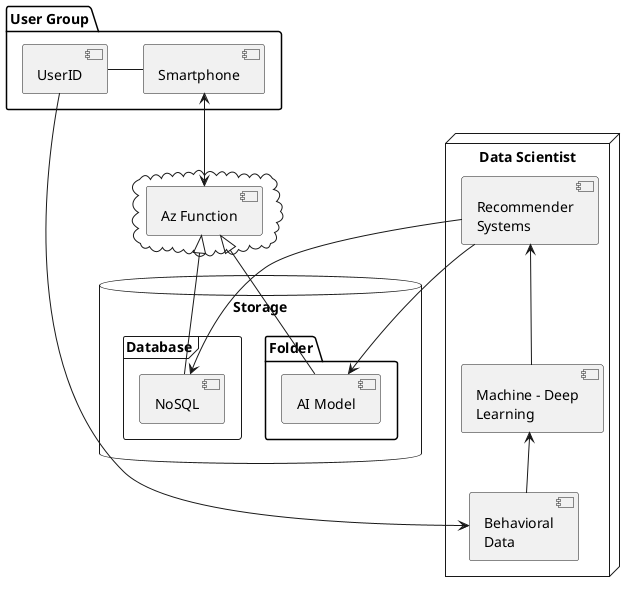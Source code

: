 @startuml
'https://plantuml.com/component-diagram


package "User Group" {
  [Smartphone] - [UserID] 
}

node "Data Scientist" {
  [Machine - Deep\nLearning] <-- [Behavioral\nData]
  [Recommender\nSystems] <-- [Machine - Deep\nLearning]
}

cloud {
  [Az Function]
}


database "Storage" {
  folder "Folder" {
    [AI Model]
  }
  frame "Database" {
    [NoSQL]
  }
}

[UserID] --> [Behavioral\nData]
[Smartphone] <--> [Az Function]
[Az Function] <|-- [AI Model]
[Az Function] <|-- [NoSQL]
[Recommender\nSystems] --> [AI Model]
[Recommender\nSystems] --> [NoSQL]
@enduml